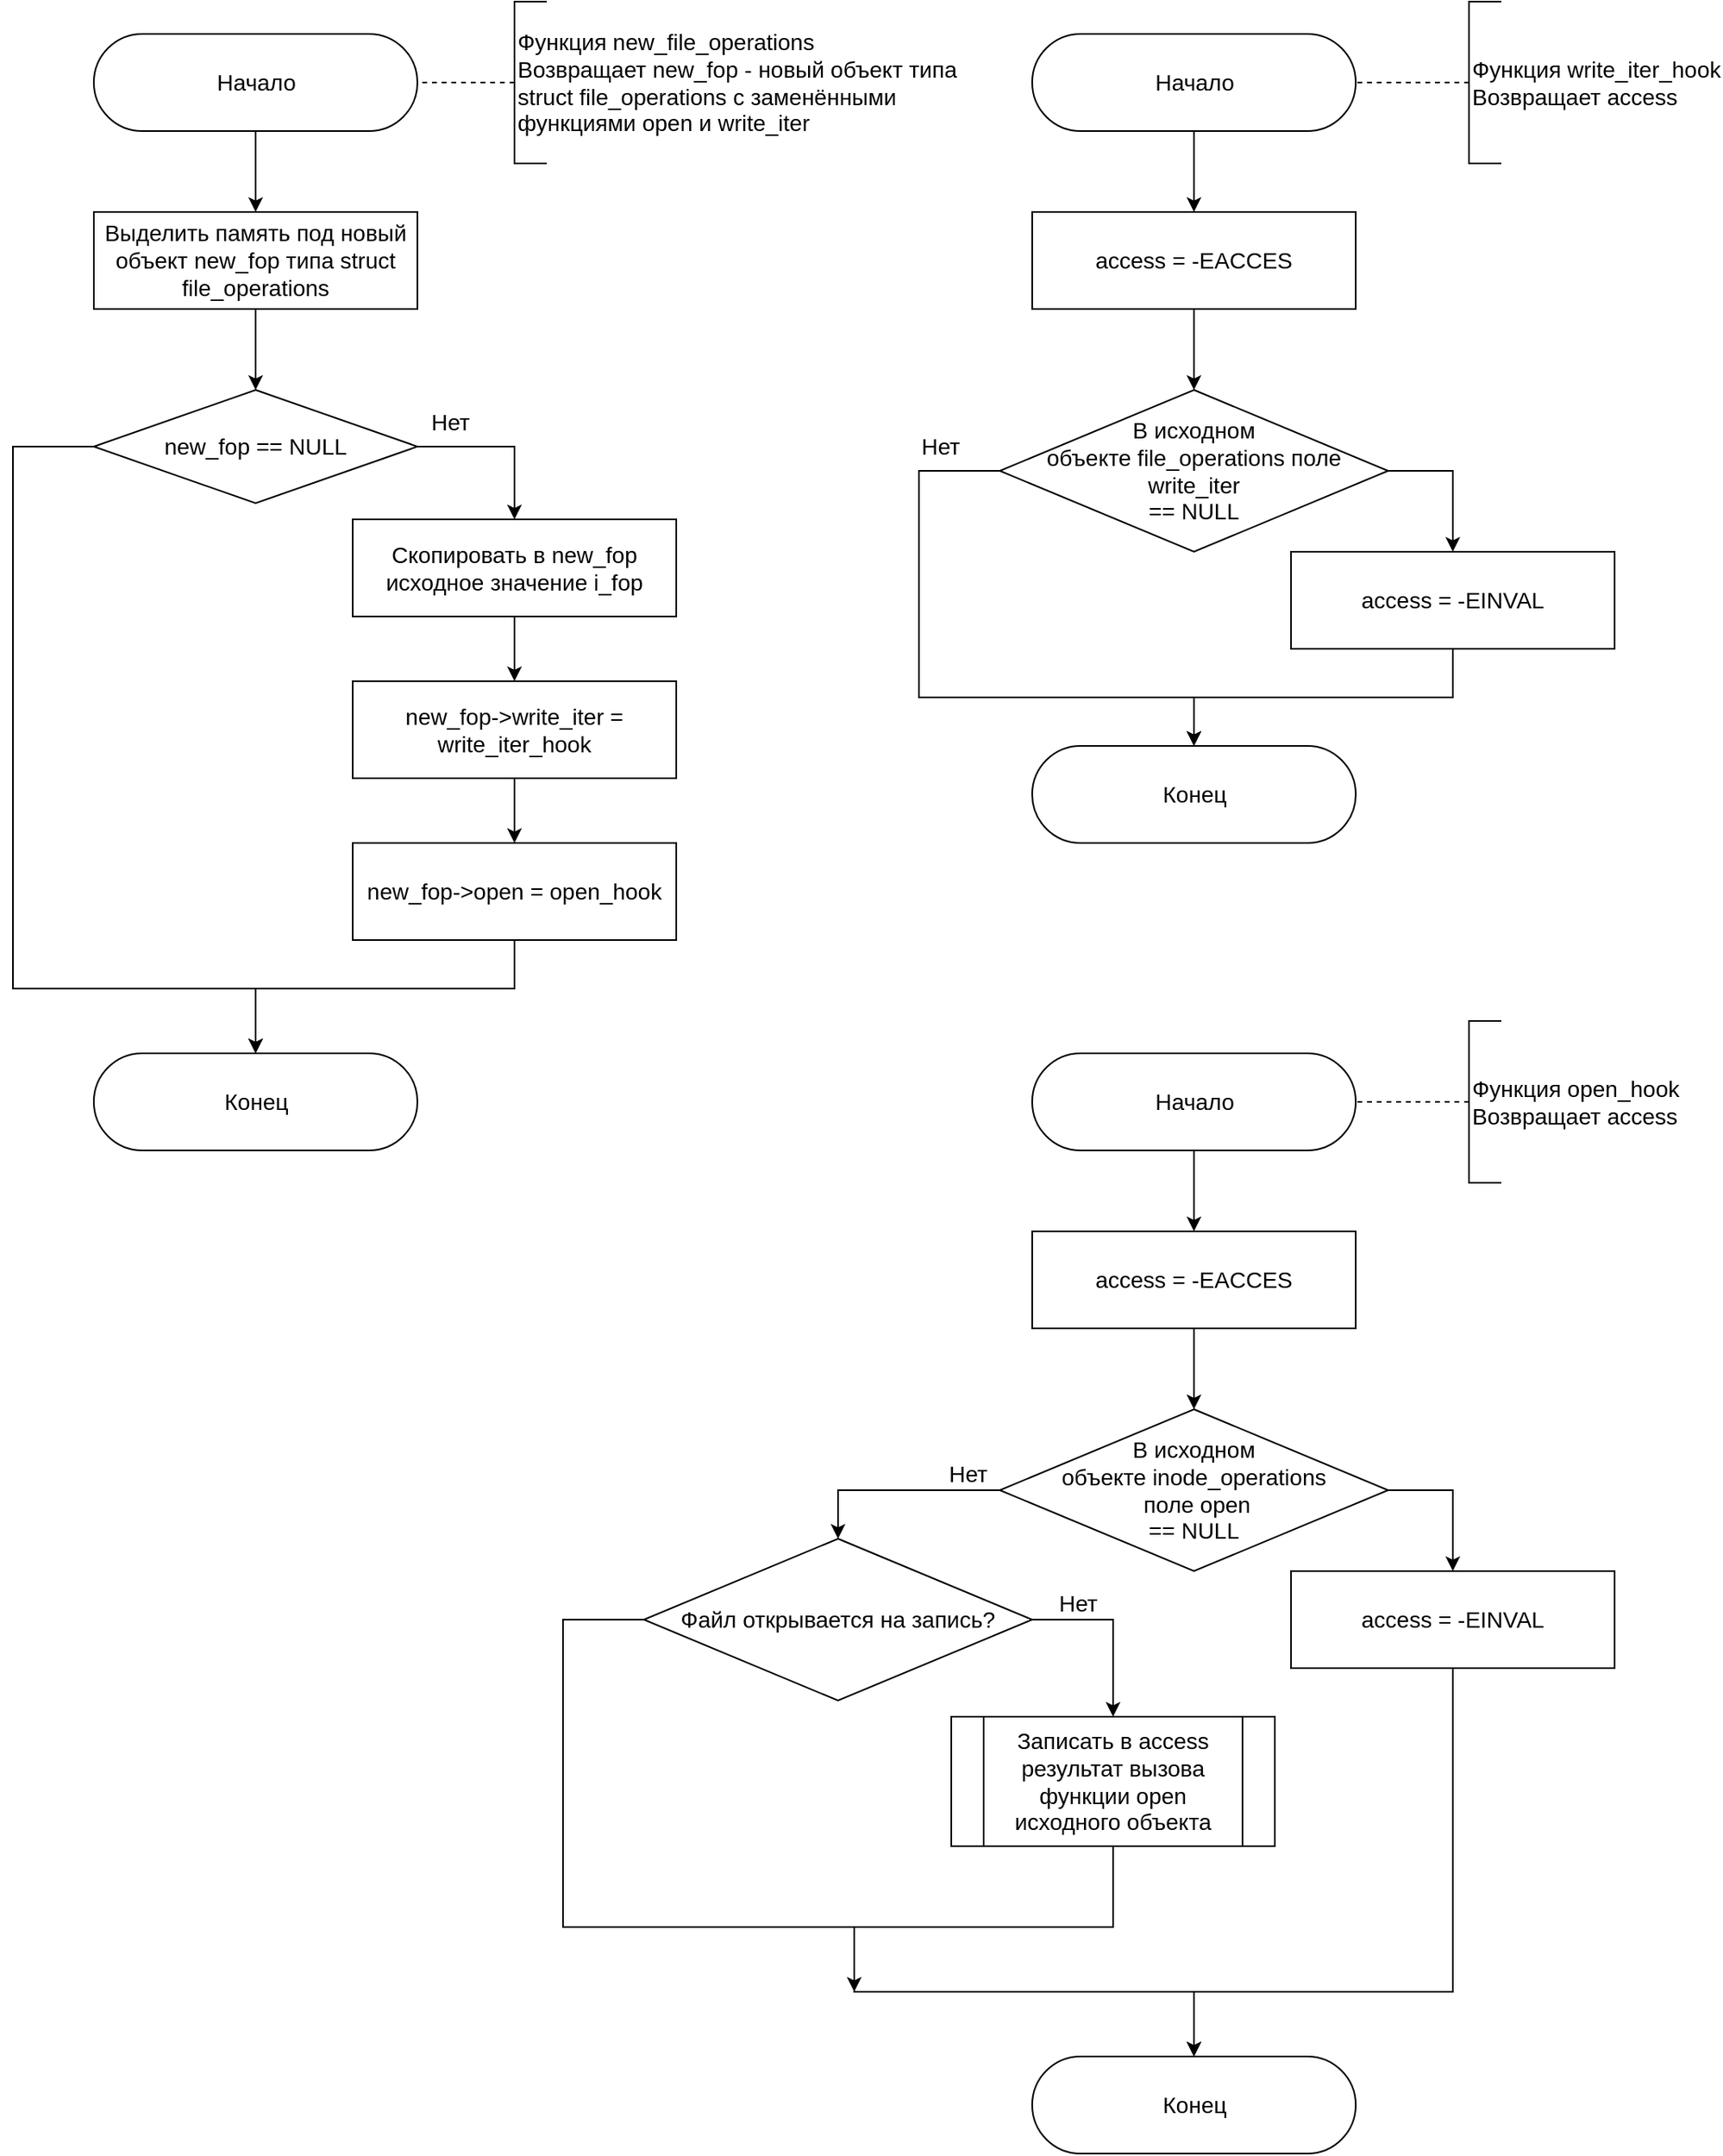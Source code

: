 <mxfile>
    <diagram id="rZBshfq1d-ehY7VFolzZ" name="Page-1">
        <mxGraphModel dx="1556" dy="902" grid="1" gridSize="10" guides="1" tooltips="1" connect="1" arrows="1" fold="1" page="1" pageScale="1" pageWidth="1654" pageHeight="2336" math="0" shadow="0">
            <root>
                <mxCell id="0"/>
                <mxCell id="1" parent="0"/>
                <mxCell id="14" style="edgeStyle=none;html=1;exitX=0.5;exitY=0.5;exitDx=0;exitDy=30;exitPerimeter=0;entryX=0.5;entryY=0;entryDx=0;entryDy=0;fontSize=14;rounded=0;" edge="1" parent="1" source="2" target="8">
                    <mxGeometry relative="1" as="geometry"/>
                </mxCell>
                <mxCell id="2" value="Начало" style="html=1;dashed=0;whitespace=wrap;shape=mxgraph.dfd.start;fontSize=14;" vertex="1" parent="1">
                    <mxGeometry x="310" y="60" width="200" height="60" as="geometry"/>
                </mxCell>
                <mxCell id="3" style="edgeStyle=none;html=1;fontSize=14;endArrow=none;endFill=0;dashed=1;entryX=1;entryY=0.5;entryDx=0;entryDy=0;entryPerimeter=0;" edge="1" parent="1" source="4" target="2">
                    <mxGeometry relative="1" as="geometry">
                        <mxPoint x="520" y="90" as="targetPoint"/>
                    </mxGeometry>
                </mxCell>
                <mxCell id="4" value="Функция new_file_operations&lt;br&gt;Возвращает new_fop - новый объект типа&lt;br&gt;struct file_operations с заменёнными&lt;br&gt;функциями open и write_iter" style="strokeWidth=1;html=1;shape=mxgraph.flowchart.annotation_1;align=left;pointerEvents=1;fontSize=14;" vertex="1" parent="1">
                    <mxGeometry x="570" y="40" width="20" height="100" as="geometry"/>
                </mxCell>
                <mxCell id="17" style="edgeStyle=none;rounded=0;html=1;exitX=0.5;exitY=1;exitDx=0;exitDy=0;entryX=0.5;entryY=0;entryDx=0;entryDy=0;fontSize=14;" edge="1" parent="1" source="5" target="9">
                    <mxGeometry relative="1" as="geometry"/>
                </mxCell>
                <mxCell id="5" value="Скопировать в new_fop исходное значение i_fop" style="whiteSpace=wrap;html=1;fontSize=14;" vertex="1" parent="1">
                    <mxGeometry x="470" y="360" width="200" height="60" as="geometry"/>
                </mxCell>
                <mxCell id="16" style="edgeStyle=none;rounded=0;html=1;exitX=1;exitY=0.5;exitDx=0;exitDy=0;entryX=0.5;entryY=0;entryDx=0;entryDy=0;fontSize=14;" edge="1" parent="1" source="7" target="5">
                    <mxGeometry relative="1" as="geometry">
                        <Array as="points">
                            <mxPoint x="570" y="315"/>
                        </Array>
                    </mxGeometry>
                </mxCell>
                <mxCell id="21" value="Нет" style="edgeLabel;html=1;align=center;verticalAlign=middle;resizable=0;points=[];fontSize=14;" vertex="1" connectable="0" parent="16">
                    <mxGeometry x="-0.321" y="1" relative="1" as="geometry">
                        <mxPoint x="-16" y="-14" as="offset"/>
                    </mxGeometry>
                </mxCell>
                <mxCell id="20" style="edgeStyle=none;rounded=0;html=1;exitX=0;exitY=0.5;exitDx=0;exitDy=0;entryX=0.5;entryY=0.5;entryDx=0;entryDy=-30;entryPerimeter=0;fontSize=14;" edge="1" parent="1" source="7" target="13">
                    <mxGeometry relative="1" as="geometry">
                        <Array as="points">
                            <mxPoint x="260" y="315"/>
                            <mxPoint x="260" y="650"/>
                            <mxPoint x="410" y="650"/>
                        </Array>
                    </mxGeometry>
                </mxCell>
                <mxCell id="7" value="new_fop == NULL" style="rhombus;whiteSpace=wrap;html=1;fontSize=14;" vertex="1" parent="1">
                    <mxGeometry x="310" y="280" width="200" height="70" as="geometry"/>
                </mxCell>
                <mxCell id="15" style="edgeStyle=none;rounded=0;html=1;exitX=0.5;exitY=1;exitDx=0;exitDy=0;entryX=0.5;entryY=0;entryDx=0;entryDy=0;fontSize=14;" edge="1" parent="1" source="8" target="7">
                    <mxGeometry relative="1" as="geometry"/>
                </mxCell>
                <mxCell id="8" value="Выделить память под новый объект new_fop типа struct file_operations" style="whiteSpace=wrap;html=1;fontSize=14;" vertex="1" parent="1">
                    <mxGeometry x="310" y="170" width="200" height="60" as="geometry"/>
                </mxCell>
                <mxCell id="18" style="edgeStyle=none;rounded=0;html=1;exitX=0.5;exitY=1;exitDx=0;exitDy=0;entryX=0.5;entryY=0;entryDx=0;entryDy=0;fontSize=14;" edge="1" parent="1" source="9" target="10">
                    <mxGeometry relative="1" as="geometry"/>
                </mxCell>
                <mxCell id="9" value="new_fop-&amp;gt;write_iter = write_iter_hook" style="whiteSpace=wrap;html=1;fontSize=14;" vertex="1" parent="1">
                    <mxGeometry x="470" y="460" width="200" height="60" as="geometry"/>
                </mxCell>
                <mxCell id="19" style="edgeStyle=none;rounded=0;html=1;exitX=0.5;exitY=1;exitDx=0;exitDy=0;entryX=0.5;entryY=0.5;entryDx=0;entryDy=-30;entryPerimeter=0;fontSize=14;" edge="1" parent="1" source="10" target="13">
                    <mxGeometry relative="1" as="geometry">
                        <Array as="points">
                            <mxPoint x="570" y="650"/>
                            <mxPoint x="410" y="650"/>
                        </Array>
                    </mxGeometry>
                </mxCell>
                <mxCell id="10" value="new_fop-&amp;gt;open = open_hook" style="whiteSpace=wrap;html=1;fontSize=14;" vertex="1" parent="1">
                    <mxGeometry x="470" y="560" width="200" height="60" as="geometry"/>
                </mxCell>
                <mxCell id="13" value="Конец" style="html=1;dashed=0;whitespace=wrap;shape=mxgraph.dfd.start;fontSize=14;" vertex="1" parent="1">
                    <mxGeometry x="310" y="690" width="200" height="60" as="geometry"/>
                </mxCell>
                <mxCell id="36" style="edgeStyle=none;rounded=0;html=1;exitX=0.5;exitY=0.5;exitDx=0;exitDy=30;exitPerimeter=0;entryX=0.5;entryY=0;entryDx=0;entryDy=0;fontSize=14;" edge="1" parent="1" source="22" target="27">
                    <mxGeometry relative="1" as="geometry"/>
                </mxCell>
                <mxCell id="22" value="Начало" style="html=1;dashed=0;whitespace=wrap;shape=mxgraph.dfd.start;fontSize=14;" vertex="1" parent="1">
                    <mxGeometry x="890" y="60" width="200" height="60" as="geometry"/>
                </mxCell>
                <mxCell id="24" style="edgeStyle=none;html=1;fontSize=14;endArrow=none;endFill=0;dashed=1;entryX=1;entryY=0.5;entryDx=0;entryDy=0;entryPerimeter=0;" edge="1" parent="1" source="25" target="22">
                    <mxGeometry relative="1" as="geometry">
                        <mxPoint x="1100" y="90" as="targetPoint"/>
                    </mxGeometry>
                </mxCell>
                <mxCell id="25" value="Функция write_iter_hook&lt;br&gt;Возвращает access" style="strokeWidth=1;html=1;shape=mxgraph.flowchart.annotation_1;align=left;pointerEvents=1;fontSize=14;" vertex="1" parent="1">
                    <mxGeometry x="1160" y="40" width="20" height="100" as="geometry"/>
                </mxCell>
                <mxCell id="37" style="edgeStyle=none;rounded=0;html=1;exitX=0.5;exitY=1;exitDx=0;exitDy=0;entryX=0.5;entryY=0;entryDx=0;entryDy=0;fontSize=14;" edge="1" parent="1" source="27" target="29">
                    <mxGeometry relative="1" as="geometry"/>
                </mxCell>
                <mxCell id="27" value="access = -EACCES" style="rounded=0;whiteSpace=wrap;html=1;fontSize=14;" vertex="1" parent="1">
                    <mxGeometry x="890" y="170" width="200" height="60" as="geometry"/>
                </mxCell>
                <mxCell id="31" style="edgeStyle=none;rounded=0;html=1;exitX=1;exitY=0.5;exitDx=0;exitDy=0;entryX=0.5;entryY=0;entryDx=0;entryDy=0;fontSize=14;" edge="1" parent="1" source="29" target="30">
                    <mxGeometry relative="1" as="geometry">
                        <Array as="points">
                            <mxPoint x="1150" y="330"/>
                        </Array>
                    </mxGeometry>
                </mxCell>
                <mxCell id="33" style="edgeStyle=none;rounded=0;html=1;exitX=0;exitY=0.5;exitDx=0;exitDy=0;entryX=0.5;entryY=0.5;entryDx=0;entryDy=-30;entryPerimeter=0;fontSize=14;" edge="1" parent="1" source="29" target="32">
                    <mxGeometry relative="1" as="geometry">
                        <Array as="points">
                            <mxPoint x="820" y="330"/>
                            <mxPoint x="820" y="470"/>
                            <mxPoint x="990" y="470"/>
                        </Array>
                    </mxGeometry>
                </mxCell>
                <mxCell id="35" value="Нет" style="edgeLabel;html=1;align=center;verticalAlign=middle;resizable=0;points=[];fontSize=14;" vertex="1" connectable="0" parent="33">
                    <mxGeometry x="-0.811" y="3" relative="1" as="geometry">
                        <mxPoint y="-18" as="offset"/>
                    </mxGeometry>
                </mxCell>
                <mxCell id="29" value="В исходном &lt;br&gt;объекте file_operations поле write_iter &lt;br&gt;== NULL" style="rhombus;whiteSpace=wrap;html=1;fontSize=14;" vertex="1" parent="1">
                    <mxGeometry x="870" y="280" width="240" height="100" as="geometry"/>
                </mxCell>
                <mxCell id="34" style="edgeStyle=none;rounded=0;html=1;exitX=0.5;exitY=1;exitDx=0;exitDy=0;entryX=0.5;entryY=0.5;entryDx=0;entryDy=-30;entryPerimeter=0;fontSize=14;" edge="1" parent="1" source="30" target="32">
                    <mxGeometry relative="1" as="geometry">
                        <Array as="points">
                            <mxPoint x="1150" y="470"/>
                            <mxPoint x="990" y="470"/>
                        </Array>
                    </mxGeometry>
                </mxCell>
                <mxCell id="30" value="access = -EINVAL" style="rounded=0;whiteSpace=wrap;html=1;fontSize=14;" vertex="1" parent="1">
                    <mxGeometry x="1050" y="380" width="200" height="60" as="geometry"/>
                </mxCell>
                <mxCell id="32" value="Конец" style="html=1;dashed=0;whitespace=wrap;shape=mxgraph.dfd.start;fontSize=14;" vertex="1" parent="1">
                    <mxGeometry x="890" y="500" width="200" height="60" as="geometry"/>
                </mxCell>
                <mxCell id="39" style="edgeStyle=none;rounded=0;html=1;exitX=0.5;exitY=0.5;exitDx=0;exitDy=30;exitPerimeter=0;entryX=0.5;entryY=0;entryDx=0;entryDy=0;fontSize=14;" edge="1" parent="1" source="40" target="44">
                    <mxGeometry relative="1" as="geometry"/>
                </mxCell>
                <mxCell id="40" value="Начало" style="html=1;dashed=0;whitespace=wrap;shape=mxgraph.dfd.start;fontSize=14;" vertex="1" parent="1">
                    <mxGeometry x="890" y="690" width="200" height="60" as="geometry"/>
                </mxCell>
                <mxCell id="41" style="edgeStyle=none;html=1;fontSize=14;endArrow=none;endFill=0;dashed=1;entryX=1;entryY=0.5;entryDx=0;entryDy=0;entryPerimeter=0;" edge="1" parent="1" source="42" target="40">
                    <mxGeometry relative="1" as="geometry">
                        <mxPoint x="1100" y="720" as="targetPoint"/>
                    </mxGeometry>
                </mxCell>
                <mxCell id="42" value="Функция open_hook&lt;br&gt;Возвращает access" style="strokeWidth=1;html=1;shape=mxgraph.flowchart.annotation_1;align=left;pointerEvents=1;fontSize=14;" vertex="1" parent="1">
                    <mxGeometry x="1160" y="670" width="20" height="100" as="geometry"/>
                </mxCell>
                <mxCell id="43" style="edgeStyle=none;rounded=0;html=1;exitX=0.5;exitY=1;exitDx=0;exitDy=0;entryX=0.5;entryY=0;entryDx=0;entryDy=0;fontSize=14;" edge="1" parent="1" source="44" target="48">
                    <mxGeometry relative="1" as="geometry"/>
                </mxCell>
                <mxCell id="44" value="access = -EACCES" style="rounded=0;whiteSpace=wrap;html=1;fontSize=14;" vertex="1" parent="1">
                    <mxGeometry x="890" y="800" width="200" height="60" as="geometry"/>
                </mxCell>
                <mxCell id="45" style="edgeStyle=none;rounded=0;html=1;exitX=1;exitY=0.5;exitDx=0;exitDy=0;entryX=0.5;entryY=0;entryDx=0;entryDy=0;fontSize=14;" edge="1" parent="1" source="48" target="50">
                    <mxGeometry relative="1" as="geometry">
                        <Array as="points">
                            <mxPoint x="1150" y="960"/>
                        </Array>
                    </mxGeometry>
                </mxCell>
                <mxCell id="57" value="Нет" style="edgeStyle=none;rounded=0;html=1;exitX=0;exitY=0.5;exitDx=0;exitDy=0;entryX=0.5;entryY=0;entryDx=0;entryDy=0;fontSize=14;" edge="1" parent="1" source="48" target="52">
                    <mxGeometry x="-0.692" y="-10" relative="1" as="geometry">
                        <Array as="points">
                            <mxPoint x="770" y="960"/>
                        </Array>
                        <mxPoint as="offset"/>
                    </mxGeometry>
                </mxCell>
                <mxCell id="48" value="В исходном &lt;br&gt;объекте inode_operations&lt;br&gt;&amp;nbsp;поле open&lt;br&gt;== NULL" style="rhombus;whiteSpace=wrap;html=1;fontSize=14;" vertex="1" parent="1">
                    <mxGeometry x="870" y="910" width="240" height="100" as="geometry"/>
                </mxCell>
                <mxCell id="49" style="edgeStyle=none;rounded=0;html=1;exitX=0.5;exitY=1;exitDx=0;exitDy=0;entryX=0.5;entryY=0.5;entryDx=0;entryDy=-30;entryPerimeter=0;fontSize=14;" edge="1" parent="1" source="50" target="51">
                    <mxGeometry relative="1" as="geometry">
                        <Array as="points">
                            <mxPoint x="1150" y="1100"/>
                            <mxPoint x="1150" y="1270"/>
                            <mxPoint x="990" y="1270"/>
                        </Array>
                    </mxGeometry>
                </mxCell>
                <mxCell id="50" value="access = -EINVAL" style="rounded=0;whiteSpace=wrap;html=1;fontSize=14;" vertex="1" parent="1">
                    <mxGeometry x="1050" y="1010" width="200" height="60" as="geometry"/>
                </mxCell>
                <mxCell id="51" value="Конец" style="html=1;dashed=0;whitespace=wrap;shape=mxgraph.dfd.start;fontSize=14;" vertex="1" parent="1">
                    <mxGeometry x="890" y="1310" width="200" height="60" as="geometry"/>
                </mxCell>
                <mxCell id="55" style="edgeStyle=none;rounded=0;html=1;exitX=1;exitY=0.5;exitDx=0;exitDy=0;entryX=0.5;entryY=0;entryDx=0;entryDy=0;fontSize=14;" edge="1" parent="1" source="52" target="54">
                    <mxGeometry relative="1" as="geometry">
                        <Array as="points">
                            <mxPoint x="940" y="1040"/>
                        </Array>
                    </mxGeometry>
                </mxCell>
                <mxCell id="56" value="Нет" style="edgeLabel;html=1;align=center;verticalAlign=middle;resizable=0;points=[];fontSize=14;" vertex="1" connectable="0" parent="55">
                    <mxGeometry x="-0.5" y="1" relative="1" as="geometry">
                        <mxPoint y="-9" as="offset"/>
                    </mxGeometry>
                </mxCell>
                <mxCell id="60" style="edgeStyle=none;rounded=0;html=1;exitX=0;exitY=0.5;exitDx=0;exitDy=0;fontSize=14;" edge="1" parent="1" source="52">
                    <mxGeometry relative="1" as="geometry">
                        <mxPoint x="780" y="1270" as="targetPoint"/>
                        <Array as="points">
                            <mxPoint x="600" y="1040"/>
                            <mxPoint x="600" y="1230"/>
                            <mxPoint x="780" y="1230"/>
                        </Array>
                    </mxGeometry>
                </mxCell>
                <mxCell id="52" value="Файл открывается на запись?" style="rhombus;whiteSpace=wrap;html=1;fontSize=14;" vertex="1" parent="1">
                    <mxGeometry x="650" y="990" width="240" height="100" as="geometry"/>
                </mxCell>
                <mxCell id="59" style="edgeStyle=none;rounded=0;html=1;exitX=0.5;exitY=1;exitDx=0;exitDy=0;entryX=0.5;entryY=0.5;entryDx=0;entryDy=-30;entryPerimeter=0;fontSize=14;" edge="1" parent="1" source="54" target="51">
                    <mxGeometry relative="1" as="geometry">
                        <Array as="points">
                            <mxPoint x="940" y="1230"/>
                            <mxPoint x="780" y="1230"/>
                            <mxPoint x="780" y="1270"/>
                            <mxPoint x="990" y="1270"/>
                        </Array>
                    </mxGeometry>
                </mxCell>
                <mxCell id="54" value="Записать в access результат вызова функции open исходного объекта" style="shape=process;whiteSpace=wrap;html=1;backgroundOutline=1;fontSize=14;" vertex="1" parent="1">
                    <mxGeometry x="840" y="1100" width="200" height="80" as="geometry"/>
                </mxCell>
            </root>
        </mxGraphModel>
    </diagram>
</mxfile>